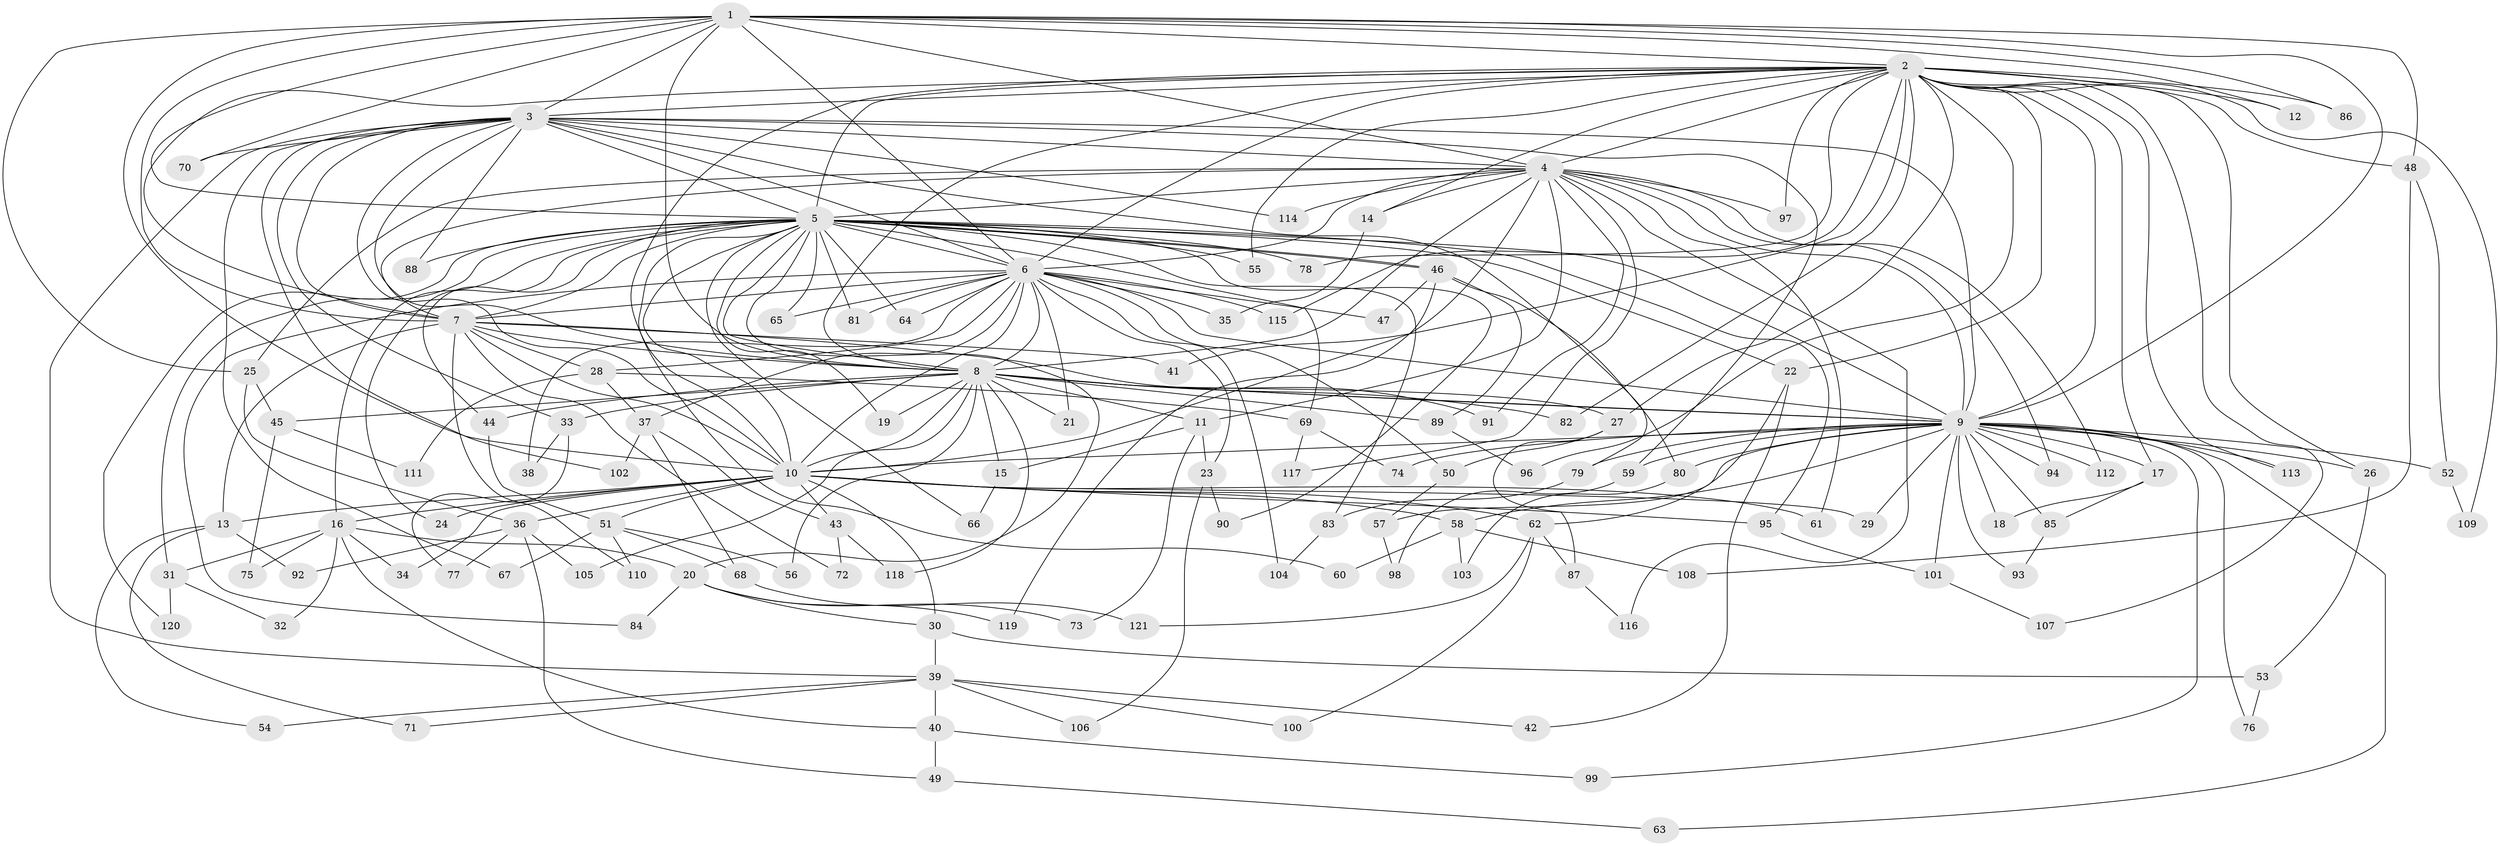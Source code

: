 // coarse degree distribution, {12: 0.023809523809523808, 46: 0.011904761904761904, 16: 0.011904761904761904, 14: 0.011904761904761904, 32: 0.011904761904761904, 20: 0.023809523809523808, 5: 0.05952380952380952, 2: 0.5, 3: 0.14285714285714285, 7: 0.011904761904761904, 4: 0.13095238095238096, 6: 0.047619047619047616, 8: 0.011904761904761904}
// Generated by graph-tools (version 1.1) at 2025/17/03/04/25 18:17:43]
// undirected, 121 vertices, 267 edges
graph export_dot {
graph [start="1"]
  node [color=gray90,style=filled];
  1;
  2;
  3;
  4;
  5;
  6;
  7;
  8;
  9;
  10;
  11;
  12;
  13;
  14;
  15;
  16;
  17;
  18;
  19;
  20;
  21;
  22;
  23;
  24;
  25;
  26;
  27;
  28;
  29;
  30;
  31;
  32;
  33;
  34;
  35;
  36;
  37;
  38;
  39;
  40;
  41;
  42;
  43;
  44;
  45;
  46;
  47;
  48;
  49;
  50;
  51;
  52;
  53;
  54;
  55;
  56;
  57;
  58;
  59;
  60;
  61;
  62;
  63;
  64;
  65;
  66;
  67;
  68;
  69;
  70;
  71;
  72;
  73;
  74;
  75;
  76;
  77;
  78;
  79;
  80;
  81;
  82;
  83;
  84;
  85;
  86;
  87;
  88;
  89;
  90;
  91;
  92;
  93;
  94;
  95;
  96;
  97;
  98;
  99;
  100;
  101;
  102;
  103;
  104;
  105;
  106;
  107;
  108;
  109;
  110;
  111;
  112;
  113;
  114;
  115;
  116;
  117;
  118;
  119;
  120;
  121;
  1 -- 2;
  1 -- 3;
  1 -- 4;
  1 -- 5;
  1 -- 6;
  1 -- 7;
  1 -- 8;
  1 -- 9;
  1 -- 10;
  1 -- 12;
  1 -- 25;
  1 -- 48;
  1 -- 70;
  1 -- 86;
  2 -- 3;
  2 -- 4;
  2 -- 5;
  2 -- 6;
  2 -- 7;
  2 -- 8;
  2 -- 9;
  2 -- 10;
  2 -- 12;
  2 -- 14;
  2 -- 17;
  2 -- 22;
  2 -- 26;
  2 -- 27;
  2 -- 41;
  2 -- 48;
  2 -- 55;
  2 -- 78;
  2 -- 82;
  2 -- 86;
  2 -- 96;
  2 -- 97;
  2 -- 107;
  2 -- 109;
  2 -- 113;
  2 -- 115;
  3 -- 4;
  3 -- 5;
  3 -- 6;
  3 -- 7;
  3 -- 8;
  3 -- 9;
  3 -- 10;
  3 -- 33;
  3 -- 39;
  3 -- 59;
  3 -- 67;
  3 -- 70;
  3 -- 79;
  3 -- 88;
  3 -- 102;
  3 -- 114;
  4 -- 5;
  4 -- 6;
  4 -- 7;
  4 -- 8;
  4 -- 9;
  4 -- 10;
  4 -- 11;
  4 -- 14;
  4 -- 25;
  4 -- 61;
  4 -- 91;
  4 -- 94;
  4 -- 97;
  4 -- 112;
  4 -- 114;
  4 -- 116;
  4 -- 117;
  5 -- 6;
  5 -- 7;
  5 -- 8;
  5 -- 9;
  5 -- 10;
  5 -- 16;
  5 -- 19;
  5 -- 20;
  5 -- 22;
  5 -- 24;
  5 -- 31;
  5 -- 44;
  5 -- 46;
  5 -- 46;
  5 -- 55;
  5 -- 60;
  5 -- 64;
  5 -- 65;
  5 -- 66;
  5 -- 69;
  5 -- 78;
  5 -- 81;
  5 -- 83;
  5 -- 88;
  5 -- 90;
  5 -- 95;
  5 -- 120;
  6 -- 7;
  6 -- 8;
  6 -- 9;
  6 -- 10;
  6 -- 21;
  6 -- 23;
  6 -- 28;
  6 -- 35;
  6 -- 37;
  6 -- 38;
  6 -- 47;
  6 -- 50;
  6 -- 64;
  6 -- 65;
  6 -- 81;
  6 -- 84;
  6 -- 104;
  6 -- 115;
  7 -- 8;
  7 -- 9;
  7 -- 10;
  7 -- 13;
  7 -- 28;
  7 -- 41;
  7 -- 72;
  7 -- 110;
  8 -- 9;
  8 -- 10;
  8 -- 11;
  8 -- 15;
  8 -- 19;
  8 -- 21;
  8 -- 27;
  8 -- 33;
  8 -- 44;
  8 -- 45;
  8 -- 56;
  8 -- 82;
  8 -- 89;
  8 -- 91;
  8 -- 105;
  8 -- 118;
  9 -- 10;
  9 -- 17;
  9 -- 18;
  9 -- 26;
  9 -- 29;
  9 -- 52;
  9 -- 57;
  9 -- 58;
  9 -- 59;
  9 -- 63;
  9 -- 74;
  9 -- 76;
  9 -- 79;
  9 -- 80;
  9 -- 85;
  9 -- 93;
  9 -- 94;
  9 -- 99;
  9 -- 101;
  9 -- 112;
  9 -- 113;
  10 -- 13;
  10 -- 16;
  10 -- 24;
  10 -- 29;
  10 -- 30;
  10 -- 34;
  10 -- 36;
  10 -- 43;
  10 -- 51;
  10 -- 58;
  10 -- 61;
  10 -- 62;
  10 -- 95;
  11 -- 15;
  11 -- 23;
  11 -- 73;
  13 -- 54;
  13 -- 71;
  13 -- 92;
  14 -- 35;
  15 -- 66;
  16 -- 20;
  16 -- 31;
  16 -- 32;
  16 -- 34;
  16 -- 40;
  16 -- 75;
  17 -- 18;
  17 -- 85;
  20 -- 30;
  20 -- 73;
  20 -- 84;
  20 -- 119;
  22 -- 42;
  22 -- 62;
  23 -- 90;
  23 -- 106;
  25 -- 36;
  25 -- 45;
  26 -- 53;
  27 -- 50;
  27 -- 87;
  28 -- 37;
  28 -- 69;
  28 -- 111;
  30 -- 39;
  30 -- 53;
  31 -- 32;
  31 -- 120;
  33 -- 38;
  33 -- 77;
  36 -- 49;
  36 -- 77;
  36 -- 92;
  36 -- 105;
  37 -- 43;
  37 -- 68;
  37 -- 102;
  39 -- 40;
  39 -- 42;
  39 -- 54;
  39 -- 71;
  39 -- 100;
  39 -- 106;
  40 -- 49;
  40 -- 99;
  43 -- 72;
  43 -- 118;
  44 -- 51;
  45 -- 75;
  45 -- 111;
  46 -- 47;
  46 -- 80;
  46 -- 89;
  46 -- 119;
  48 -- 52;
  48 -- 108;
  49 -- 63;
  50 -- 57;
  51 -- 56;
  51 -- 67;
  51 -- 68;
  51 -- 110;
  52 -- 109;
  53 -- 76;
  57 -- 98;
  58 -- 60;
  58 -- 103;
  58 -- 108;
  59 -- 98;
  62 -- 87;
  62 -- 100;
  62 -- 121;
  68 -- 121;
  69 -- 74;
  69 -- 117;
  79 -- 83;
  80 -- 103;
  83 -- 104;
  85 -- 93;
  87 -- 116;
  89 -- 96;
  95 -- 101;
  101 -- 107;
}
